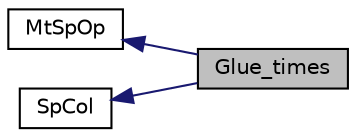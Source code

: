 digraph "Glue_times"
{
  edge [fontname="Helvetica",fontsize="10",labelfontname="Helvetica",labelfontsize="10"];
  node [fontname="Helvetica",fontsize="10",shape=record];
  rankdir=LR;
  Node0 [label="Glue_times",height=0.2,width=0.4,color="black", fillcolor="grey75", style="filled" fontcolor="black"];
  Node2 [label="MtSpOp",height=0.2,width=0.4,color="black", fillcolor="white", style="filled",URL="$group__mt_sp_op.html"];
  Node1 [label="SpCol",height=0.2,width=0.4,color="black", fillcolor="white", style="filled",URL="$group___sp_col.html"];
  Node1->Node0 [shape=plaintext, color="midnightblue", dir="back", style="solid"];
  Node2->Node0 [shape=plaintext, color="midnightblue", dir="back", style="solid"];
}

